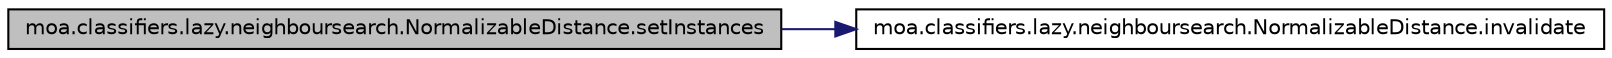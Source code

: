 digraph G
{
  edge [fontname="Helvetica",fontsize="10",labelfontname="Helvetica",labelfontsize="10"];
  node [fontname="Helvetica",fontsize="10",shape=record];
  rankdir=LR;
  Node1 [label="moa.classifiers.lazy.neighboursearch.NormalizableDistance.setInstances",height=0.2,width=0.4,color="black", fillcolor="grey75", style="filled" fontcolor="black"];
  Node1 -> Node2 [color="midnightblue",fontsize="10",style="solid",fontname="Helvetica"];
  Node2 [label="moa.classifiers.lazy.neighboursearch.NormalizableDistance.invalidate",height=0.2,width=0.4,color="black", fillcolor="white", style="filled",URL="$classmoa_1_1classifiers_1_1lazy_1_1neighboursearch_1_1NormalizableDistance.html#af7a732e07487cb1b32d13097310bb191",tooltip="invalidates all initializations."];
}
